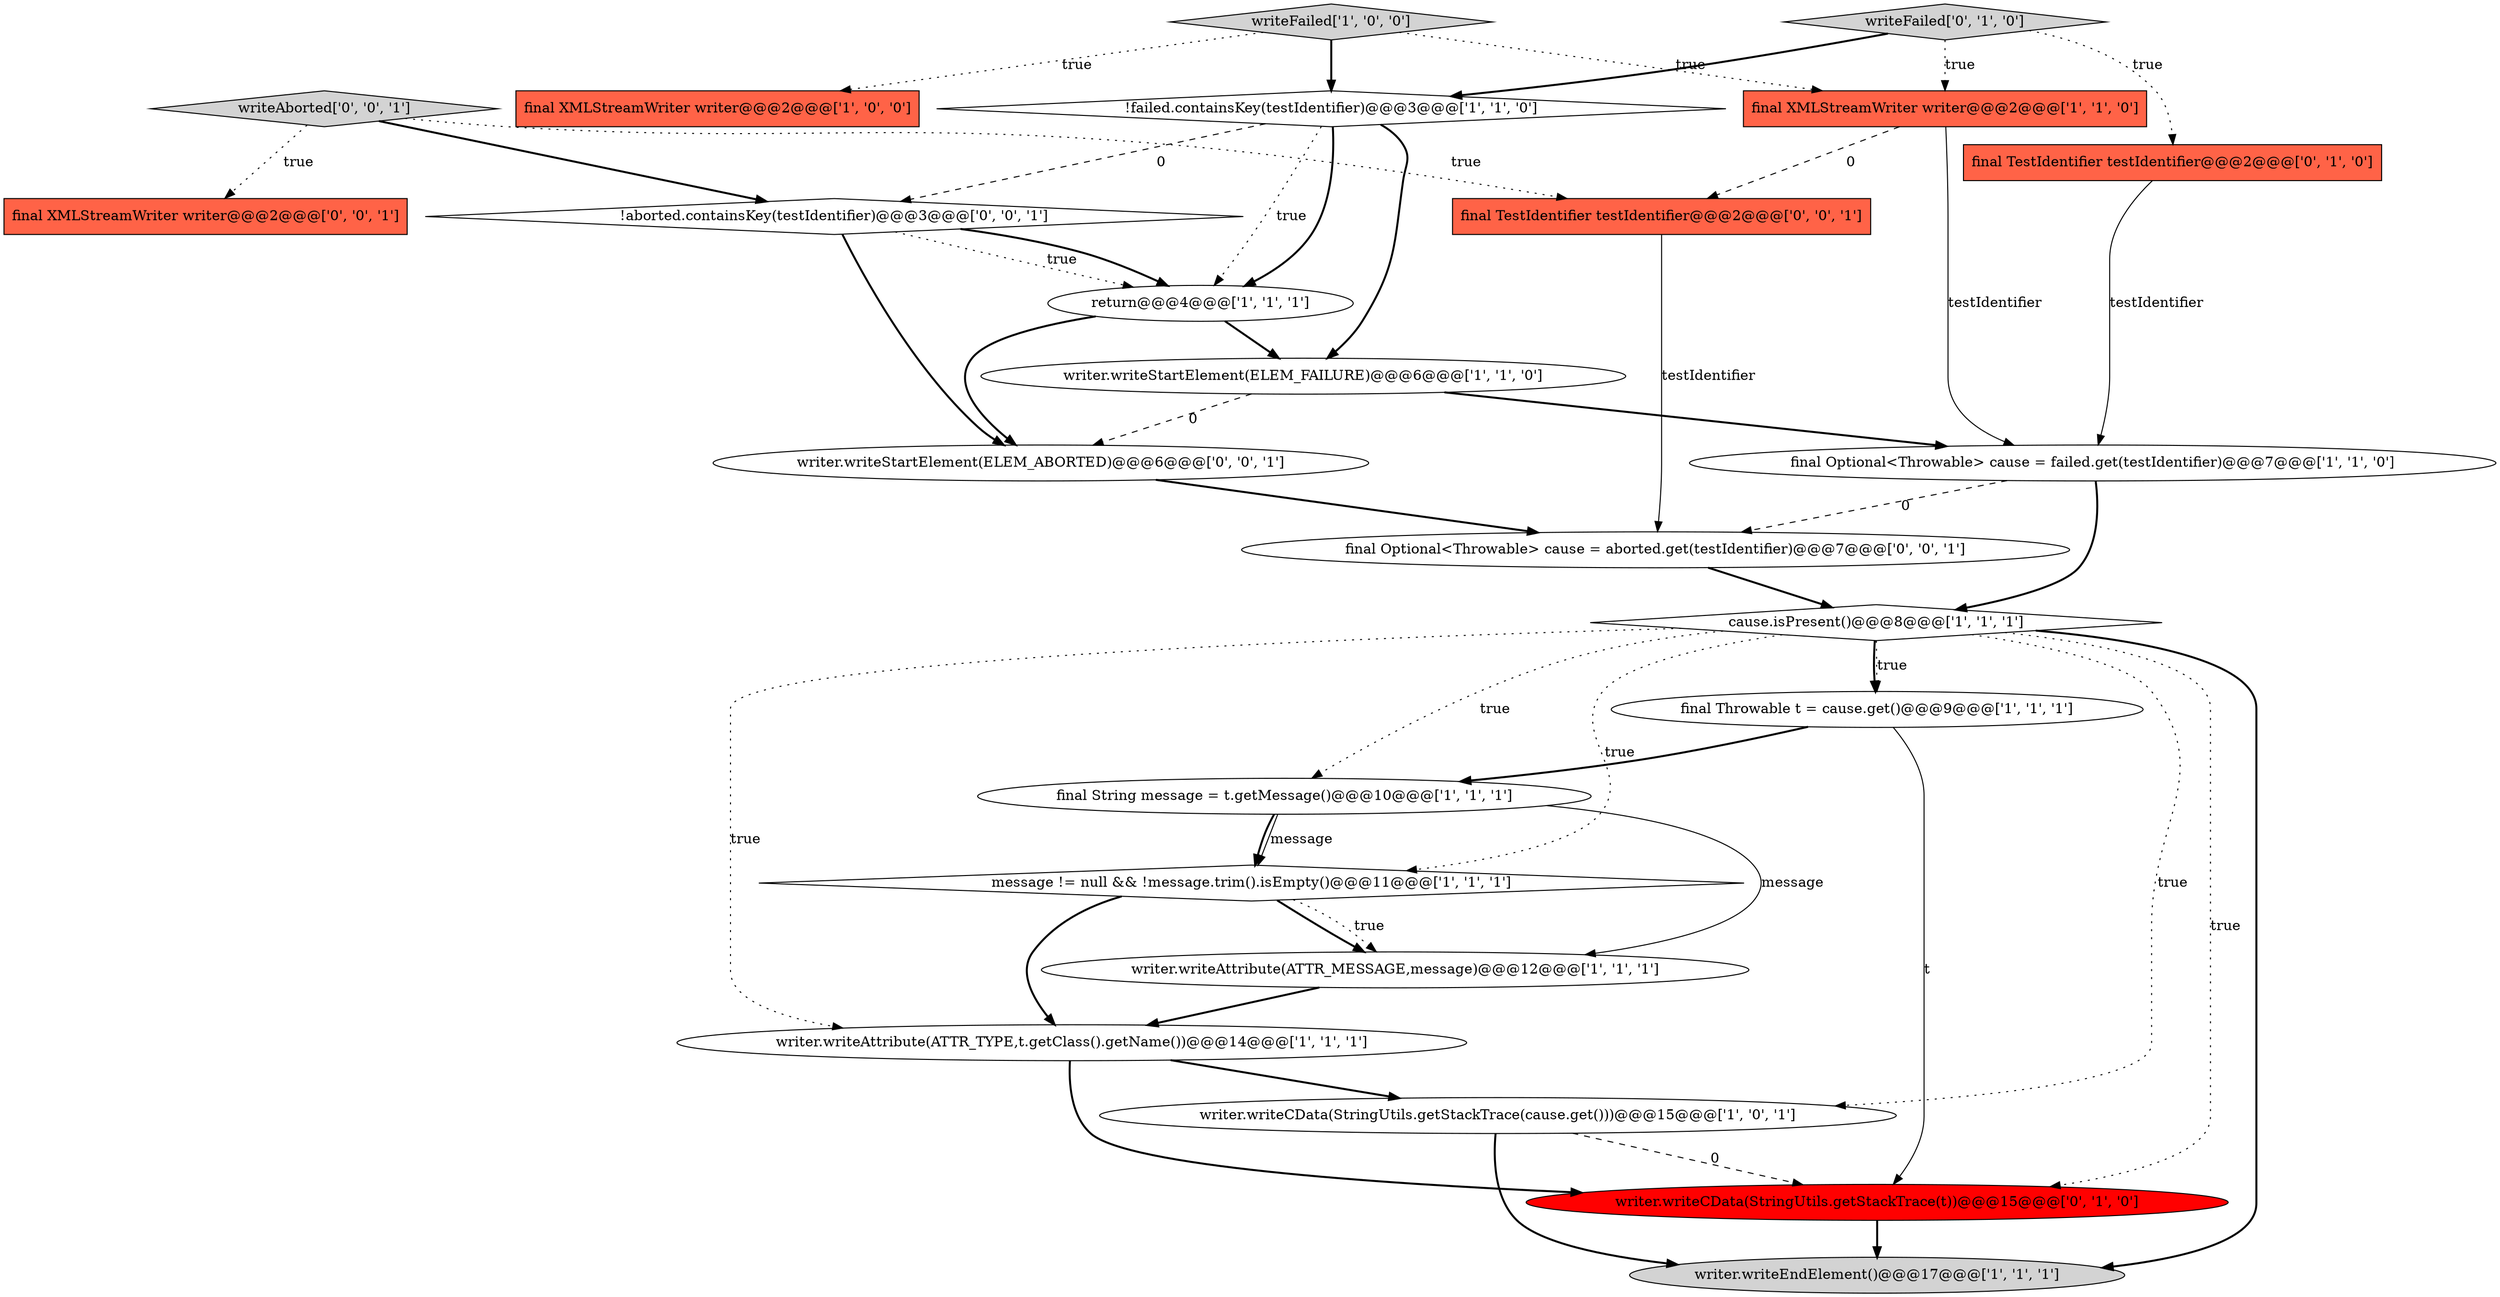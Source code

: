 digraph {
12 [style = filled, label = "final XMLStreamWriter writer@@@2@@@['1', '1', '0']", fillcolor = tomato, shape = box image = "AAA0AAABBB1BBB"];
10 [style = filled, label = "!failed.containsKey(testIdentifier)@@@3@@@['1', '1', '0']", fillcolor = white, shape = diamond image = "AAA0AAABBB1BBB"];
3 [style = filled, label = "return@@@4@@@['1', '1', '1']", fillcolor = white, shape = ellipse image = "AAA0AAABBB1BBB"];
20 [style = filled, label = "final XMLStreamWriter writer@@@2@@@['0', '0', '1']", fillcolor = tomato, shape = box image = "AAA0AAABBB3BBB"];
22 [style = filled, label = "final Optional<Throwable> cause = aborted.get(testIdentifier)@@@7@@@['0', '0', '1']", fillcolor = white, shape = ellipse image = "AAA0AAABBB3BBB"];
8 [style = filled, label = "writeFailed['1', '0', '0']", fillcolor = lightgray, shape = diamond image = "AAA0AAABBB1BBB"];
1 [style = filled, label = "final Throwable t = cause.get()@@@9@@@['1', '1', '1']", fillcolor = white, shape = ellipse image = "AAA0AAABBB1BBB"];
23 [style = filled, label = "!aborted.containsKey(testIdentifier)@@@3@@@['0', '0', '1']", fillcolor = white, shape = diamond image = "AAA0AAABBB3BBB"];
4 [style = filled, label = "message != null && !message.trim().isEmpty()@@@11@@@['1', '1', '1']", fillcolor = white, shape = diamond image = "AAA0AAABBB1BBB"];
18 [style = filled, label = "writeAborted['0', '0', '1']", fillcolor = lightgray, shape = diamond image = "AAA0AAABBB3BBB"];
9 [style = filled, label = "writer.writeAttribute(ATTR_MESSAGE,message)@@@12@@@['1', '1', '1']", fillcolor = white, shape = ellipse image = "AAA0AAABBB1BBB"];
21 [style = filled, label = "final TestIdentifier testIdentifier@@@2@@@['0', '0', '1']", fillcolor = tomato, shape = box image = "AAA0AAABBB3BBB"];
15 [style = filled, label = "writer.writeCData(StringUtils.getStackTrace(t))@@@15@@@['0', '1', '0']", fillcolor = red, shape = ellipse image = "AAA1AAABBB2BBB"];
7 [style = filled, label = "final String message = t.getMessage()@@@10@@@['1', '1', '1']", fillcolor = white, shape = ellipse image = "AAA0AAABBB1BBB"];
5 [style = filled, label = "writer.writeStartElement(ELEM_FAILURE)@@@6@@@['1', '1', '0']", fillcolor = white, shape = ellipse image = "AAA0AAABBB1BBB"];
17 [style = filled, label = "final TestIdentifier testIdentifier@@@2@@@['0', '1', '0']", fillcolor = tomato, shape = box image = "AAA0AAABBB2BBB"];
14 [style = filled, label = "writer.writeEndElement()@@@17@@@['1', '1', '1']", fillcolor = lightgray, shape = ellipse image = "AAA0AAABBB1BBB"];
2 [style = filled, label = "final XMLStreamWriter writer@@@2@@@['1', '0', '0']", fillcolor = tomato, shape = box image = "AAA0AAABBB1BBB"];
13 [style = filled, label = "writer.writeCData(StringUtils.getStackTrace(cause.get()))@@@15@@@['1', '0', '1']", fillcolor = white, shape = ellipse image = "AAA0AAABBB1BBB"];
6 [style = filled, label = "final Optional<Throwable> cause = failed.get(testIdentifier)@@@7@@@['1', '1', '0']", fillcolor = white, shape = ellipse image = "AAA0AAABBB1BBB"];
0 [style = filled, label = "cause.isPresent()@@@8@@@['1', '1', '1']", fillcolor = white, shape = diamond image = "AAA0AAABBB1BBB"];
19 [style = filled, label = "writer.writeStartElement(ELEM_ABORTED)@@@6@@@['0', '0', '1']", fillcolor = white, shape = ellipse image = "AAA0AAABBB3BBB"];
16 [style = filled, label = "writeFailed['0', '1', '0']", fillcolor = lightgray, shape = diamond image = "AAA0AAABBB2BBB"];
11 [style = filled, label = "writer.writeAttribute(ATTR_TYPE,t.getClass().getName())@@@14@@@['1', '1', '1']", fillcolor = white, shape = ellipse image = "AAA0AAABBB1BBB"];
4->9 [style = bold, label=""];
8->10 [style = bold, label=""];
16->12 [style = dotted, label="true"];
0->13 [style = dotted, label="true"];
9->11 [style = bold, label=""];
18->23 [style = bold, label=""];
15->14 [style = bold, label=""];
16->10 [style = bold, label=""];
17->6 [style = solid, label="testIdentifier"];
0->15 [style = dotted, label="true"];
8->2 [style = dotted, label="true"];
16->17 [style = dotted, label="true"];
0->4 [style = dotted, label="true"];
18->21 [style = dotted, label="true"];
12->6 [style = solid, label="testIdentifier"];
7->4 [style = solid, label="message"];
10->3 [style = dotted, label="true"];
10->3 [style = bold, label=""];
23->3 [style = bold, label=""];
6->0 [style = bold, label=""];
7->4 [style = bold, label=""];
18->20 [style = dotted, label="true"];
1->7 [style = bold, label=""];
13->15 [style = dashed, label="0"];
12->21 [style = dashed, label="0"];
6->22 [style = dashed, label="0"];
11->15 [style = bold, label=""];
21->22 [style = solid, label="testIdentifier"];
3->5 [style = bold, label=""];
0->14 [style = bold, label=""];
8->12 [style = dotted, label="true"];
10->5 [style = bold, label=""];
5->6 [style = bold, label=""];
3->19 [style = bold, label=""];
22->0 [style = bold, label=""];
0->1 [style = bold, label=""];
23->19 [style = bold, label=""];
11->13 [style = bold, label=""];
23->3 [style = dotted, label="true"];
7->9 [style = solid, label="message"];
4->9 [style = dotted, label="true"];
4->11 [style = bold, label=""];
0->11 [style = dotted, label="true"];
1->15 [style = solid, label="t"];
13->14 [style = bold, label=""];
19->22 [style = bold, label=""];
5->19 [style = dashed, label="0"];
10->23 [style = dashed, label="0"];
0->7 [style = dotted, label="true"];
0->1 [style = dotted, label="true"];
}
